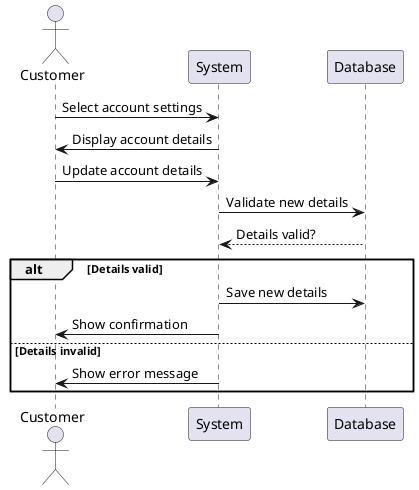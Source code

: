 @startuml UpdateAccount
actor Customer
participant System
participant Database

Customer -> System: Select account settings
System -> Customer: Display account details
Customer -> System: Update account details
System -> Database: Validate new details
Database --> System: Details valid?
alt Details valid
    System -> Database: Save new details
    System -> Customer: Show confirmation
else Details invalid
    System -> Customer: Show error message
end
@enduml

